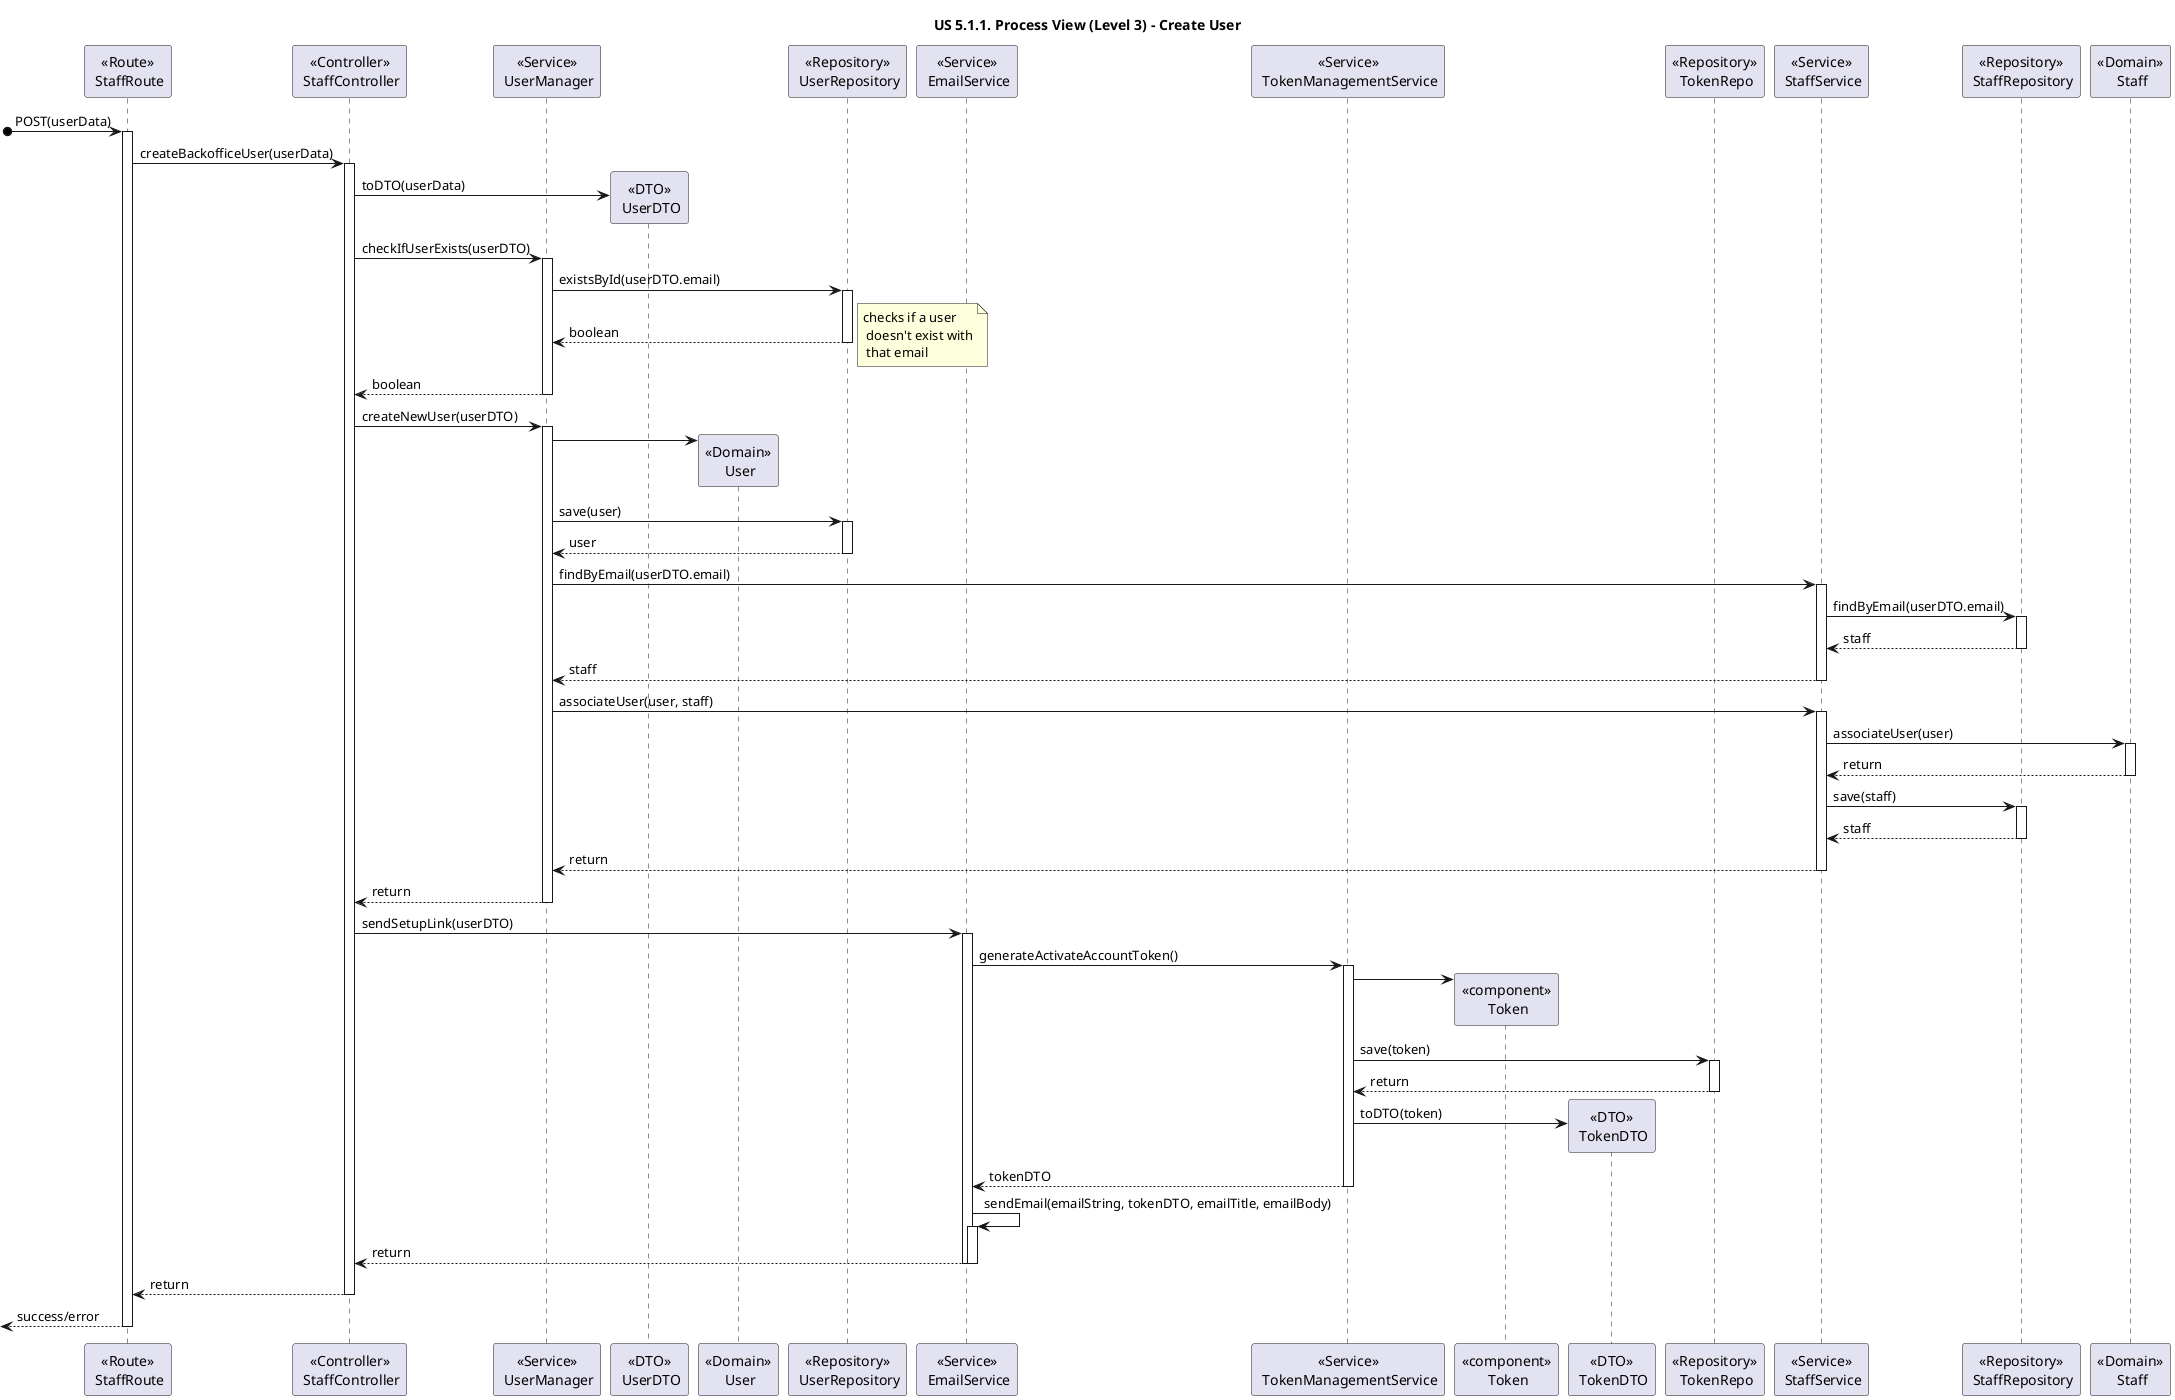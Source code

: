 @startuml
title "US 5.1.1. Process View (Level 3) - Create User"

participant "<<Route>>\n StaffRoute" as ROUTE
participant "<<Controller>>\n StaffController" as CONTROL

participant "<<Service>>\n UserManager" as AUTHServ
participant "<<DTO>>\n UserDTO" as UserDTO
participant "<<Domain>>\n User" as USER
participant "<<Repository>>\n UserRepository" as AUTHRepo

participant "<<Service>>\n EmailService" as EMAILServ

participant "<<Service>>\n TokenManagementService" as TOKENServ
participant "<<component>>\n Token" as TOKEN
participant "<<DTO>>\n TokenDTO" as TOKENDTO
participant "<<Repository>>\n TokenRepo" as TOKENRepo

participant "<<Service>>\n StaffService" as STAFFServ
participant "<<Repository>>\n StaffRepository" as STAFFRepo
participant "<<Domain>>\n Staff" as STAFF


[o-> ROUTE : POST(userData)
Activate ROUTE

ROUTE -> CONTROL : createBackofficeUser(userData)
Activate CONTROL

CONTROL -> UserDTO** : toDTO(userData)
CONTROL -> AUTHServ : checkIfUserExists(userDTO)
Activate AUTHServ

AUTHServ -> AUTHRepo : existsById(userDTO.email)
Activate AUTHRepo

AUTHRepo --> AUTHServ : boolean
note right : checks if a user\n doesn't exist with\n that email
Deactivate AUTHRepo

AUTHServ --> CONTROL : boolean
Deactivate AUTHServ

CONTROL -> AUTHServ : createNewUser(userDTO)
Activate AUTHServ

AUTHServ -> USER**
AUTHServ -> AUTHRepo : save(user)
Activate AUTHRepo

AUTHRepo --> AUTHServ : user
Deactivate AUTHRepo

AUTHServ -> STAFFServ : findByEmail(userDTO.email)
activate STAFFServ
STAFFServ -> STAFFRepo : findByEmail(userDTO.email)
Activate STAFFRepo

STAFFRepo --> STAFFServ : staff
Deactivate STAFFRepo
STAFFServ --> AUTHServ : staff
deactivate STAFFServ
AUTHServ -> STAFFServ : associateUser(user, staff)
activate STAFFServ
STAFFServ -> STAFF : associateUser(user)
activate STAFF
STAFF --> STAFFServ : return
deactivate STAFF
STAFFServ -> STAFFRepo : save(staff)
Activate STAFFRepo
STAFFRepo --> STAFFServ : staff
Deactivate STAFFRepo
STAFFServ --> AUTHServ : return
deactivate STAFFServ

AUTHServ --> CONTROL : return
deactivate AUTHServ

CONTROL -> EMAILServ : sendSetupLink(userDTO)
Activate EMAILServ

EMAILServ -> TOKENServ : generateActivateAccountToken()
activate TOKENServ

TOKENServ -> TOKEN **

TOKENServ -> TOKENRepo : save(token)
activate TOKENRepo

TOKENRepo --> TOKENServ : return
deactivate TOKENRepo

TOKENServ -> TOKENDTO ** : toDTO(token)

TOKENServ --> EMAILServ : tokenDTO
deactivate TOKENServ

EMAILServ -> EMAILServ : sendEmail(emailString, tokenDTO, emailTitle, emailBody)
Activate EMAILServ

EMAILServ --> CONTROL : return
deactivate EMAILServ
deactivate EMAILServ

CONTROL --> ROUTE : return
deactivate CONTROL

Deactivate CONTROL
<-- ROUTE : success/error

Deactivate ROUTE
@enduml